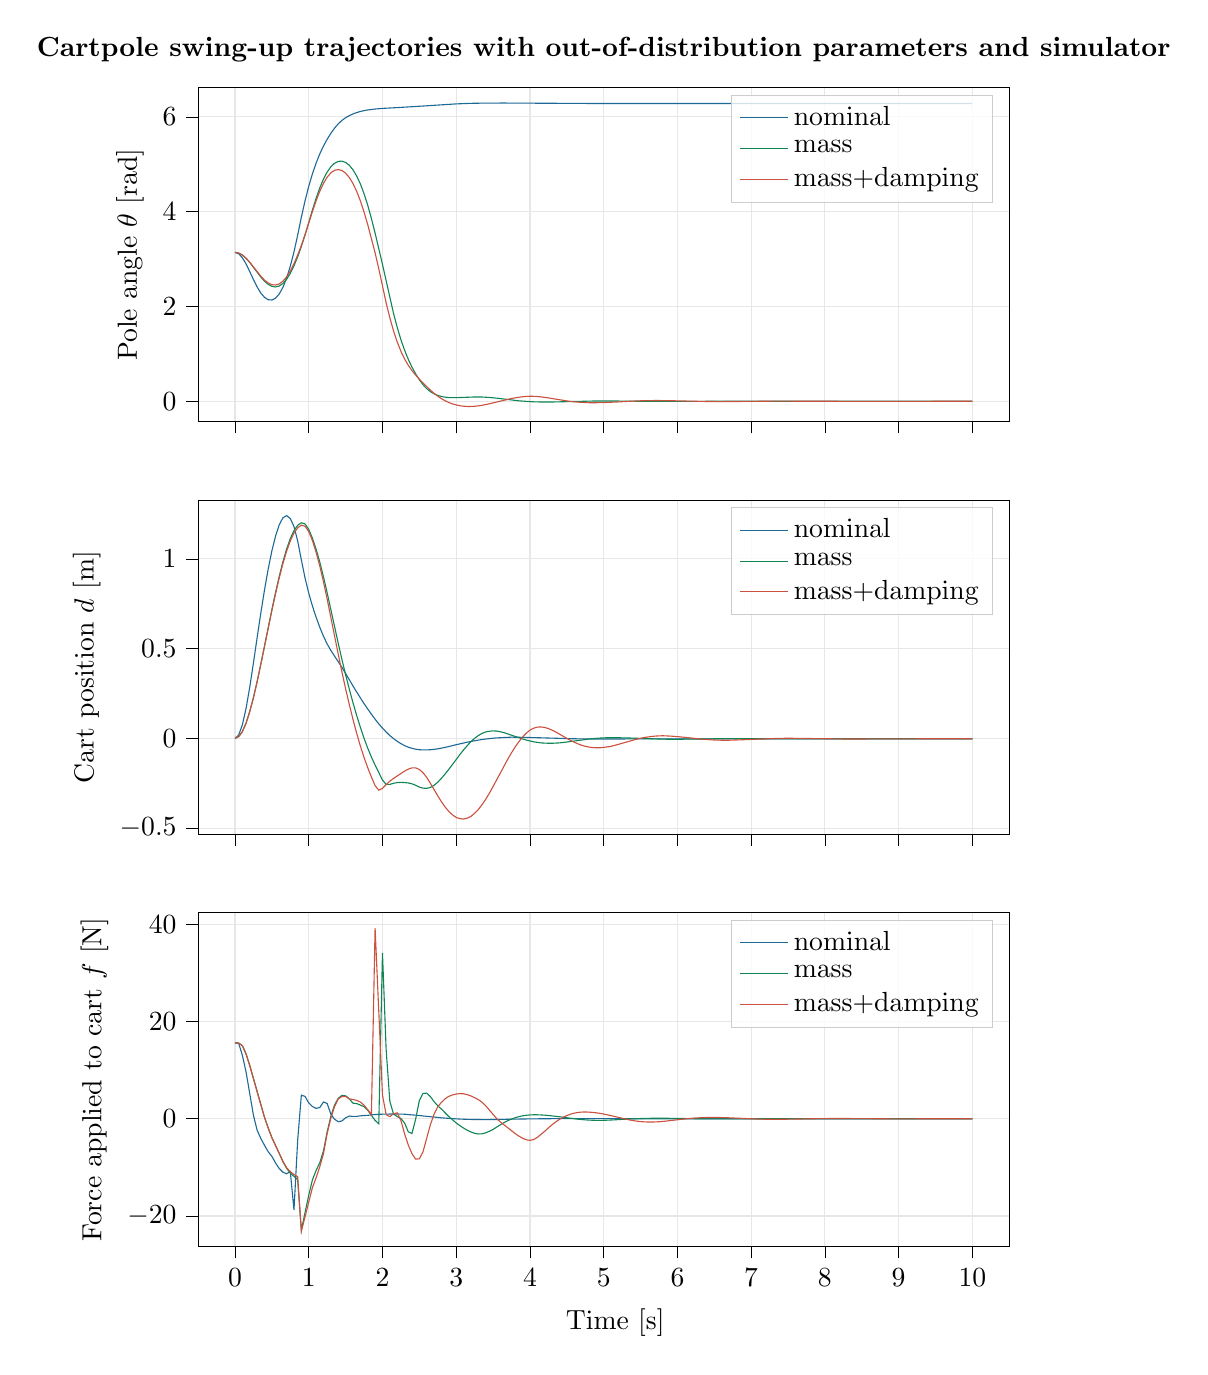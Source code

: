 % This file was created with tikzplotlib v0.10.1.
\begin{tikzpicture}

\definecolor{darkgray176}{RGB}{176,176,176}
\definecolor{indianred2048062}{RGB}{204,80,62}
\definecolor{seagreen1513384}{RGB}{15,133,84}
\definecolor{teal29105150}{RGB}{29,105,150}

\begin{groupplot}[group style={group size=1 by 3}]
\nextgroupplot[
width=0.98*\textwidth,
height=0.8*\axisdefaultheight,
scaled x ticks=manual:{}{\pgfmathparse{#1}},
tick align=outside,
tick pos=left,
title={\textbf{Cartpole swing-up trajectories with out-of-distribution parameters and simulator}},
x grid style={darkgray176!30},
xmajorgrids,
xmin=-0.5, xmax=10.5,
xtick style={color=black},
xticklabels={},
y grid style={darkgray176!30},
ylabel={Pole angle $\theta$ [rad]},
ymajorgrids,
ymin=-0.429, ymax=6.612,
ytick style={color=black},
legend cell align={left},
legend style={
  fill opacity=0.8,
  draw opacity=1,
  text opacity=1,
  anchor=north east,
  draw=white!80!black,
},
]
\addlegendentry{nominal}
\addlegendentry{mass}
\addlegendentry{mass+damping}
\addplot [teal29105150]
table {%
0 3.142
0.05 3.113
0.1 3.029
0.15 2.898
0.2 2.737
0.25 2.568
0.3 2.412
0.35 2.284
0.4 2.193
0.45 2.143
0.5 2.137
0.55 2.176
0.6 2.264
0.65 2.404
0.7 2.599
0.75 2.849
0.8 3.151
0.85 3.505
0.9 3.883
0.95 4.23
1 4.534
1.05 4.798
1.1 5.025
1.15 5.219
1.2 5.385
1.25 5.528
1.3 5.653
1.35 5.762
1.4 5.852
1.45 5.925
1.5 5.982
1.55 6.026
1.6 6.062
1.65 6.091
1.7 6.114
1.75 6.132
1.8 6.146
1.9 6.166
2 6.179
2.2 6.196
2.45 6.219
3 6.274
3.2 6.286
3.4 6.291
3.65 6.292
4.95 6.282
7.35 6.283
10 6.283
};
\addplot [seagreen1513384]
table {%
0 3.142
0.05 3.127
0.1 3.085
0.15 3.018
0.2 2.93
0.35 2.622
0.4 2.534
0.45 2.467
0.5 2.425
0.55 2.412
0.6 2.432
0.65 2.485
0.7 2.574
0.75 2.698
0.8 2.858
0.85 3.049
0.9 3.266
0.95 3.51
1.05 4.036
1.1 4.283
1.15 4.502
1.2 4.688
1.25 4.837
1.3 4.948
1.35 5.022
1.4 5.061
1.45 5.067
1.5 5.039
1.55 4.979
1.6 4.884
1.65 4.754
1.7 4.586
1.75 4.381
1.8 4.137
1.85 3.857
1.9 3.548
2 2.889
2.15 1.854
2.2 1.559
2.25 1.3
2.3 1.077
2.35 0.886
2.4 0.722
2.45 0.579
2.5 0.454
2.55 0.35
2.6 0.267
2.65 0.203
2.7 0.157
2.75 0.124
2.8 0.101
2.85 0.087
2.9 0.079
2.95 0.076
3.05 0.079
3.25 0.091
3.35 0.09
3.45 0.081
3.55 0.066
3.85 0.01
3.95 -0.002
4.05 -0.011
4.15 -0.015
4.3 -0.015
4.5 -0.008
4.85 0.005
5.05 0.007
5.35 0.003
5.75 -0.002
6.15 -0.001
6.85 0.001
8.85 1.001e-05
10 8.821e-06
};
\addplot [indianred2048062]
table {%
0 3.142
0.05 3.127
0.1 3.086
0.15 3.019
0.2 2.933
0.35 2.639
0.4 2.557
0.45 2.496
0.5 2.46
0.55 2.453
0.6 2.477
0.65 2.534
0.7 2.624
0.75 2.748
0.8 2.903
0.85 3.085
0.9 3.289
0.95 3.515
1.05 4.002
1.1 4.23
1.15 4.431
1.2 4.598
1.25 4.728
1.3 4.819
1.35 4.873
1.4 4.889
1.45 4.869
1.5 4.813
1.55 4.722
1.6 4.595
1.65 4.431
1.7 4.23
1.75 3.994
1.8 3.727
1.9 3.132
1.95 2.796
2.05 2.076
2.1 1.761
2.15 1.486
2.2 1.252
2.25 1.055
2.3 0.893
2.35 0.759
2.4 0.648
2.45 0.553
2.5 0.467
2.6 0.31
2.65 0.236
2.7 0.168
2.75 0.108
2.8 0.055
2.85 0.011
2.9 -0.026
2.95 -0.055
3 -0.077
3.05 -0.093
3.1 -0.104
3.15 -0.109
3.2 -0.109
3.25 -0.105
3.3 -0.097
3.35 -0.085
3.45 -0.053
3.75 0.059
3.85 0.086
3.9 0.096
3.95 0.103
4 0.106
4.05 0.105
4.1 0.101
4.15 0.093
4.25 0.071
4.5 0.008
4.6 -0.011
4.7 -0.023
4.8 -0.03
4.9 -0.03
5 -0.027
5.15 -0.017
5.45 0.008
5.6 0.015
5.75 0.016
5.95 0.011
6.4 -0.005
6.6 -0.006
6.9 -0.003
7.35 0.003
7.75 0.001
8.4 -0.001
10 -0.0
};

\nextgroupplot[
width=0.98*\textwidth,
height=0.8*\axisdefaultheight,
scaled x ticks=manual:{}{\pgfmathparse{#1}},
tick align=outside,
tick pos=left,
x grid style={darkgray176!30},
xmajorgrids,
xmin=-0.5, xmax=10.5,
xtick style={color=black},
xticklabels={},
y grid style={darkgray176!30},
ylabel={Cart position $d$ [m]},
ymajorgrids,
ymin=-0.533, ymax=1.326,
ytick style={color=black},
legend cell align={left},
legend style={
  fill opacity=0.8,
  draw opacity=1,
  text opacity=1,
  anchor=north east,
  draw=white!80!black,
},
]
\addlegendentry{nominal}
\addlegendentry{mass}
\addlegendentry{mass+damping}
\addplot [teal29105150]
table {%
0 0
0.05 0.019
0.1 0.076
0.15 0.167
0.2 0.285
0.25 0.42
0.3 0.561
0.35 0.698
0.4 0.826
0.45 0.943
0.5 1.044
0.55 1.127
0.6 1.19
0.65 1.229
0.7 1.241
0.75 1.225
0.8 1.18
0.85 1.1
0.9 0.994
0.95 0.894
1 0.809
1.05 0.738
1.1 0.675
1.15 0.619
1.2 0.569
1.25 0.526
1.3 0.49
1.45 0.396
1.5 0.362
1.6 0.292
1.65 0.259
1.7 0.226
1.75 0.194
1.8 0.164
1.85 0.135
1.9 0.107
1.95 0.081
2 0.058
2.05 0.036
2.1 0.016
2.15 -0.001
2.2 -0.016
2.25 -0.029
2.3 -0.04
2.35 -0.049
2.4 -0.055
2.45 -0.06
2.5 -0.063
2.55 -0.064
2.6 -0.064
2.65 -0.063
2.7 -0.061
2.75 -0.058
2.85 -0.05
3 -0.035
3.15 -0.021
3.25 -0.013
3.35 -0.006
3.45 -0.001
3.55 0.003
3.65 0.005
3.75 0.007
3.9 0.006
4.1 0.004
4.6 -0.002
4.85 -0.003
5.15 -0.003
7 -0.002
9.95 -0.002
10 -0.002
};
\addplot [seagreen1513384]
table {%
0 0
0.05 0.01
0.1 0.038
0.15 0.085
0.2 0.149
0.25 0.227
0.3 0.317
0.35 0.414
0.5 0.717
0.55 0.813
0.6 0.903
0.65 0.984
0.7 1.055
0.75 1.113
0.8 1.158
0.85 1.187
0.9 1.201
0.95 1.195
1 1.164
1.05 1.116
1.1 1.054
1.15 0.982
1.2 0.9
1.25 0.811
1.4 0.53
1.45 0.44
1.5 0.355
1.55 0.275
1.6 0.199
1.65 0.128
1.7 0.062
1.75 0.001
1.8 -0.054
1.85 -0.104
1.9 -0.148
2 -0.232
2.05 -0.256
2.1 -0.256
2.15 -0.25
2.2 -0.246
2.25 -0.245
2.3 -0.246
2.35 -0.248
2.4 -0.253
2.45 -0.261
2.5 -0.271
2.55 -0.277
2.6 -0.278
2.65 -0.273
2.7 -0.261
2.75 -0.244
2.8 -0.222
2.85 -0.198
2.9 -0.172
3.05 -0.09
3.1 -0.064
3.15 -0.04
3.2 -0.018
3.25 0.001
3.3 0.016
3.35 0.028
3.4 0.036
3.45 0.04
3.5 0.042
3.55 0.041
3.6 0.037
3.65 0.032
3.75 0.018
3.9 -0.003
3.95 -0.009
4 -0.014
4.05 -0.019
4.1 -0.022
4.15 -0.025
4.2 -0.026
4.25 -0.027
4.3 -0.027
4.4 -0.025
4.5 -0.02
4.85 -0.001
4.95 0.002
5.05 0.004
5.15 0.004
5.3 0.003
5.8 -0.004
5.95 -0.005
6.15 -0.004
6.7 -0.001
7.05 -0.002
7.7 -0.002
10 -0.002
};
\addplot [indianred2048062]
table {%
0 0
0.05 0.01
0.1 0.038
0.15 0.085
0.2 0.149
0.25 0.227
0.3 0.315
0.35 0.411
0.5 0.712
0.55 0.806
0.6 0.894
0.65 0.974
0.7 1.043
0.75 1.1
0.8 1.144
0.85 1.173
0.9 1.188
0.95 1.182
1 1.152
1.05 1.102
1.1 1.037
1.15 0.96
1.2 0.872
1.25 0.776
1.3 0.674
1.4 0.469
1.45 0.371
1.5 0.277
1.55 0.189
1.6 0.106
1.65 0.029
1.7 -0.042
1.75 -0.106
1.8 -0.163
1.85 -0.215
1.9 -0.263
1.95 -0.288
2 -0.278
2.05 -0.257
2.1 -0.238
2.15 -0.223
2.3 -0.182
2.35 -0.171
2.4 -0.164
2.45 -0.164
2.5 -0.173
2.55 -0.191
2.6 -0.217
2.65 -0.25
2.75 -0.32
2.8 -0.353
2.85 -0.382
2.9 -0.407
2.95 -0.426
3 -0.44
3.05 -0.447
3.1 -0.449
3.15 -0.444
3.2 -0.434
3.25 -0.417
3.3 -0.396
3.35 -0.369
3.4 -0.339
3.45 -0.305
3.5 -0.268
3.7 -0.115
3.75 -0.08
3.8 -0.047
3.85 -0.018
3.9 0.008
3.95 0.029
4 0.046
4.05 0.057
4.1 0.063
4.15 0.064
4.2 0.061
4.25 0.055
4.3 0.046
4.35 0.036
4.45 0.012
4.55 -0.011
4.6 -0.021
4.65 -0.03
4.7 -0.038
4.75 -0.044
4.8 -0.048
4.85 -0.051
4.9 -0.052
4.95 -0.052
5 -0.05
5.05 -0.047
5.1 -0.044
5.2 -0.033
5.45 -0.004
5.55 0.005
5.6 0.008
5.65 0.011
5.7 0.013
5.75 0.014
5.8 0.015
5.9 0.013
6 0.01
6.15 0.004
6.3 -0.003
6.4 -0.006
6.5 -0.009
6.6 -0.01
6.7 -0.01
6.85 -0.008
7.35 0.0
7.5 0.001
7.7 0.0
8.25 -0.003
8.5 -0.003
9.35 -0.002
10 -0.002
};

\nextgroupplot[
width=0.98*\textwidth,
height=0.8*\axisdefaultheight,
tick align=outside,
tick pos=left,
x grid style={darkgray176!30},
xmajorgrids,
xmin=-0.5, xmax=10.5,
xtick style={color=black},
y grid style={darkgray176!30},
ylabel={Force applied to cart $f$ [N]},
ymajorgrids,
ymin=-26.28, ymax=42.319,
ytick style={color=black},
legend cell align={left},
legend style={
  fill opacity=0.8,
  draw opacity=1,
  text opacity=1,
  anchor=north east,
  draw=white!80!black,
},
]
\addlegendentry{nominal}
\addlegendentry{mass}
\addlegendentry{mass+damping}
\addplot [teal29105150]
table {%
0 15.594
0.05 15.521
0.1 13.038
0.15 9.616
0.25 0.731
0.3 -2.356
0.35 -4.051
0.4 -5.465
0.45 -6.78
0.5 -7.734
0.55 -9.091
0.6 -10.234
0.65 -10.984
0.7 -11.314
0.75 -10.857
0.8 -18.745
0.85 -4.446
0.9 4.849
0.95 4.599
1 3.257
1.05 2.524
1.1 2.131
1.15 2.3
1.2 3.443
1.25 3.144
1.3 0.946
1.35 -0.1
1.4 -0.614
1.45 -0.455
1.5 0.192
1.55 0.557
1.6 0.468
1.65 0.487
1.7 0.594
1.75 0.656
1.8 0.699
1.85 0.798
1.9 0.864
2 0.936
2.05 0.954
2.15 0.975
2.2 0.971
2.25 0.948
2.3 0.93
2.35 0.852
2.4 0.788
2.45 0.736
2.6 0.494
2.65 0.417
2.7 0.347
2.75 0.265
2.8 0.191
2.85 0.128
2.95 0.022
3 -0.025
3.05 -0.065
3.1 -0.098
3.15 -0.126
3.2 -0.145
3.25 -0.158
3.3 -0.166
3.35 -0.169
3.45 -0.169
3.5 -0.162
3.6 -0.139
3.75 -0.095
3.8 -0.079
3.95 -0.044
4.1 -0.016
4.25 0.005
4.4 0.017
4.55 0.023
4.75 0.022
5.05 0.012
5.45 0.0
5.8 -0.003
6.35 -0.002
7.2 0.001
10 6.914e-06
};
\addplot [seagreen1513384]
table {%
0 15.594
0.05 15.548
0.1 15.052
0.15 13.356
0.2 11.004
0.3 5.668
0.4 0.307
0.45 -1.862
0.5 -3.858
0.6 -7.116
0.65 -8.827
0.7 -10.191
0.75 -11.172
0.85 -12.536
0.9 -22.887
1 -15.711
1.05 -12.572
1.1 -10.629
1.15 -9.04
1.2 -6.607
1.25 -2.702
1.3 0.514
1.35 2.807
1.4 4.202
1.45 4.802
1.5 4.711
1.55 4.098
1.6 3.192
1.65 3.116
1.75 2.492
1.8 1.742
1.9 -0.339
1.95 -1.033
2 34.113
2.05 14.137
2.1 3.572
2.15 0.953
2.2 0.462
2.25 0.058
2.3 -0.879
2.35 -2.686
2.4 -3.032
2.45 -0.073
2.5 3.743
2.55 5.193
2.6 5.266
2.65 4.548
2.7 3.507
2.75 2.669
2.8 1.971
2.9 0.434
3 -0.866
3.05 -1.426
3.1 -1.916
3.15 -2.372
3.2 -2.722
3.25 -2.995
3.3 -3.132
3.35 -3.098
3.4 -2.9
3.45 -2.57
3.5 -2.187
3.6 -1.229
3.65 -0.784
3.7 -0.392
3.75 -0.064
3.8 0.208
3.85 0.43
3.9 0.597
3.95 0.71
4 0.782
4.05 0.816
4.1 0.81
4.15 0.78
4.2 0.731
4.25 0.668
4.3 0.586
4.35 0.491
4.4 0.403
4.45 0.307
4.6 0.001
4.65 -0.089
4.7 -0.167
4.75 -0.23
4.8 -0.279
4.85 -0.312
4.9 -0.329
4.95 -0.331
5 -0.319
5.05 -0.295
5.1 -0.263
5.35 -0.051
5.4 -0.015
5.45 0.016
5.5 0.043
5.55 0.065
5.6 0.081
5.65 0.093
5.7 0.099
5.75 0.101
5.8 0.1
5.9 0.087
6 0.065
6.25 0.001
6.35 -0.017
6.45 -0.03
6.55 -0.035
6.65 -0.034
6.8 -0.026
7.2 0.006
7.35 0.011
7.55 0.011
7.9 0.001
8.2 -0.004
8.55 -0.002
9.15 0.001
10 -0.0
};
\addplot [indianred2048062]
table {%
0 15.594
0.05 15.535
0.1 15.003
0.15 13.269
0.2 10.879
0.3 5.528
0.4 0.26
0.45 -1.927
0.5 -3.921
0.65 -8.747
0.7 -10.069
0.75 -10.894
0.8 -11.457
0.85 -11.933
0.9 -23.162
1.05 -14.155
1.1 -12.149
1.15 -9.84
1.2 -7.182
1.25 -3.016
1.3 0.12
1.35 2.509
1.4 4.057
1.45 4.568
1.5 4.577
1.55 4.072
1.6 3.965
1.65 3.769
1.7 3.438
1.75 2.784
1.8 1.854
1.85 0.853
1.9 39.201
2 4.888
2.05 0.829
2.1 0.441
2.15 1.028
2.2 1.207
2.25 -0.341
2.3 -3.101
2.35 -5.414
2.4 -7.174
2.45 -8.31
2.5 -8.235
2.55 -6.786
2.65 -1.213
2.7 0.949
2.75 2.474
2.8 3.38
2.85 4.097
2.9 4.603
2.95 4.894
3 5.076
3.05 5.159
3.1 5.124
3.15 4.956
3.2 4.679
3.25 4.332
3.3 3.932
3.35 3.399
3.4 2.668
3.55 0.008
3.6 -0.673
3.75 -2.45
3.8 -3.059
3.85 -3.571
3.9 -4.004
3.95 -4.334
4 -4.438
4.05 -4.282
4.1 -3.831
4.2 -2.581
4.25 -1.88
4.3 -1.239
4.35 -0.649
4.4 -0.132
4.45 0.3
4.5 0.653
4.55 0.933
4.6 1.146
4.65 1.291
4.7 1.368
4.75 1.389
4.8 1.361
4.85 1.301
4.9 1.215
4.95 1.103
5 0.963
5.05 0.807
5.1 0.64
5.2 0.28
5.3 -0.083
5.35 -0.244
5.4 -0.383
5.45 -0.497
5.5 -0.582
5.55 -0.642
5.6 -0.673
5.65 -0.674
5.7 -0.656
5.75 -0.617
5.8 -0.555
5.85 -0.476
6.05 -0.12
6.1 -0.039
6.15 0.035
6.2 0.099
6.25 0.155
6.3 0.199
6.35 0.231
6.4 0.252
6.45 0.262
6.5 0.263
6.55 0.255
6.6 0.239
6.65 0.217
6.7 0.19
6.8 0.125
7.05 -0.039
7.1 -0.064
7.15 -0.086
7.2 -0.102
7.25 -0.112
7.3 -0.118
7.35 -0.118
7.4 -0.114
7.5 -0.093
7.65 -0.051
7.8 -0.008
7.9 0.016
8 0.033
8.1 0.043
8.2 0.046
8.3 0.042
8.45 0.029
8.8 -0.01
8.95 -0.018
9.1 -0.019
9.3 -0.012
9.7 0.005
9.9 0.008
10 0.007
};
\end{groupplot}

\draw ({$(current bounding box.south west)!0.51!(current bounding box.south east)$}|-{$(current bounding box.south west)!-0.04!(current bounding box.north west)$}) node[
  anchor=south,
  text=black,
  rotate=0.0
]{Time [s]};
\end{tikzpicture}
